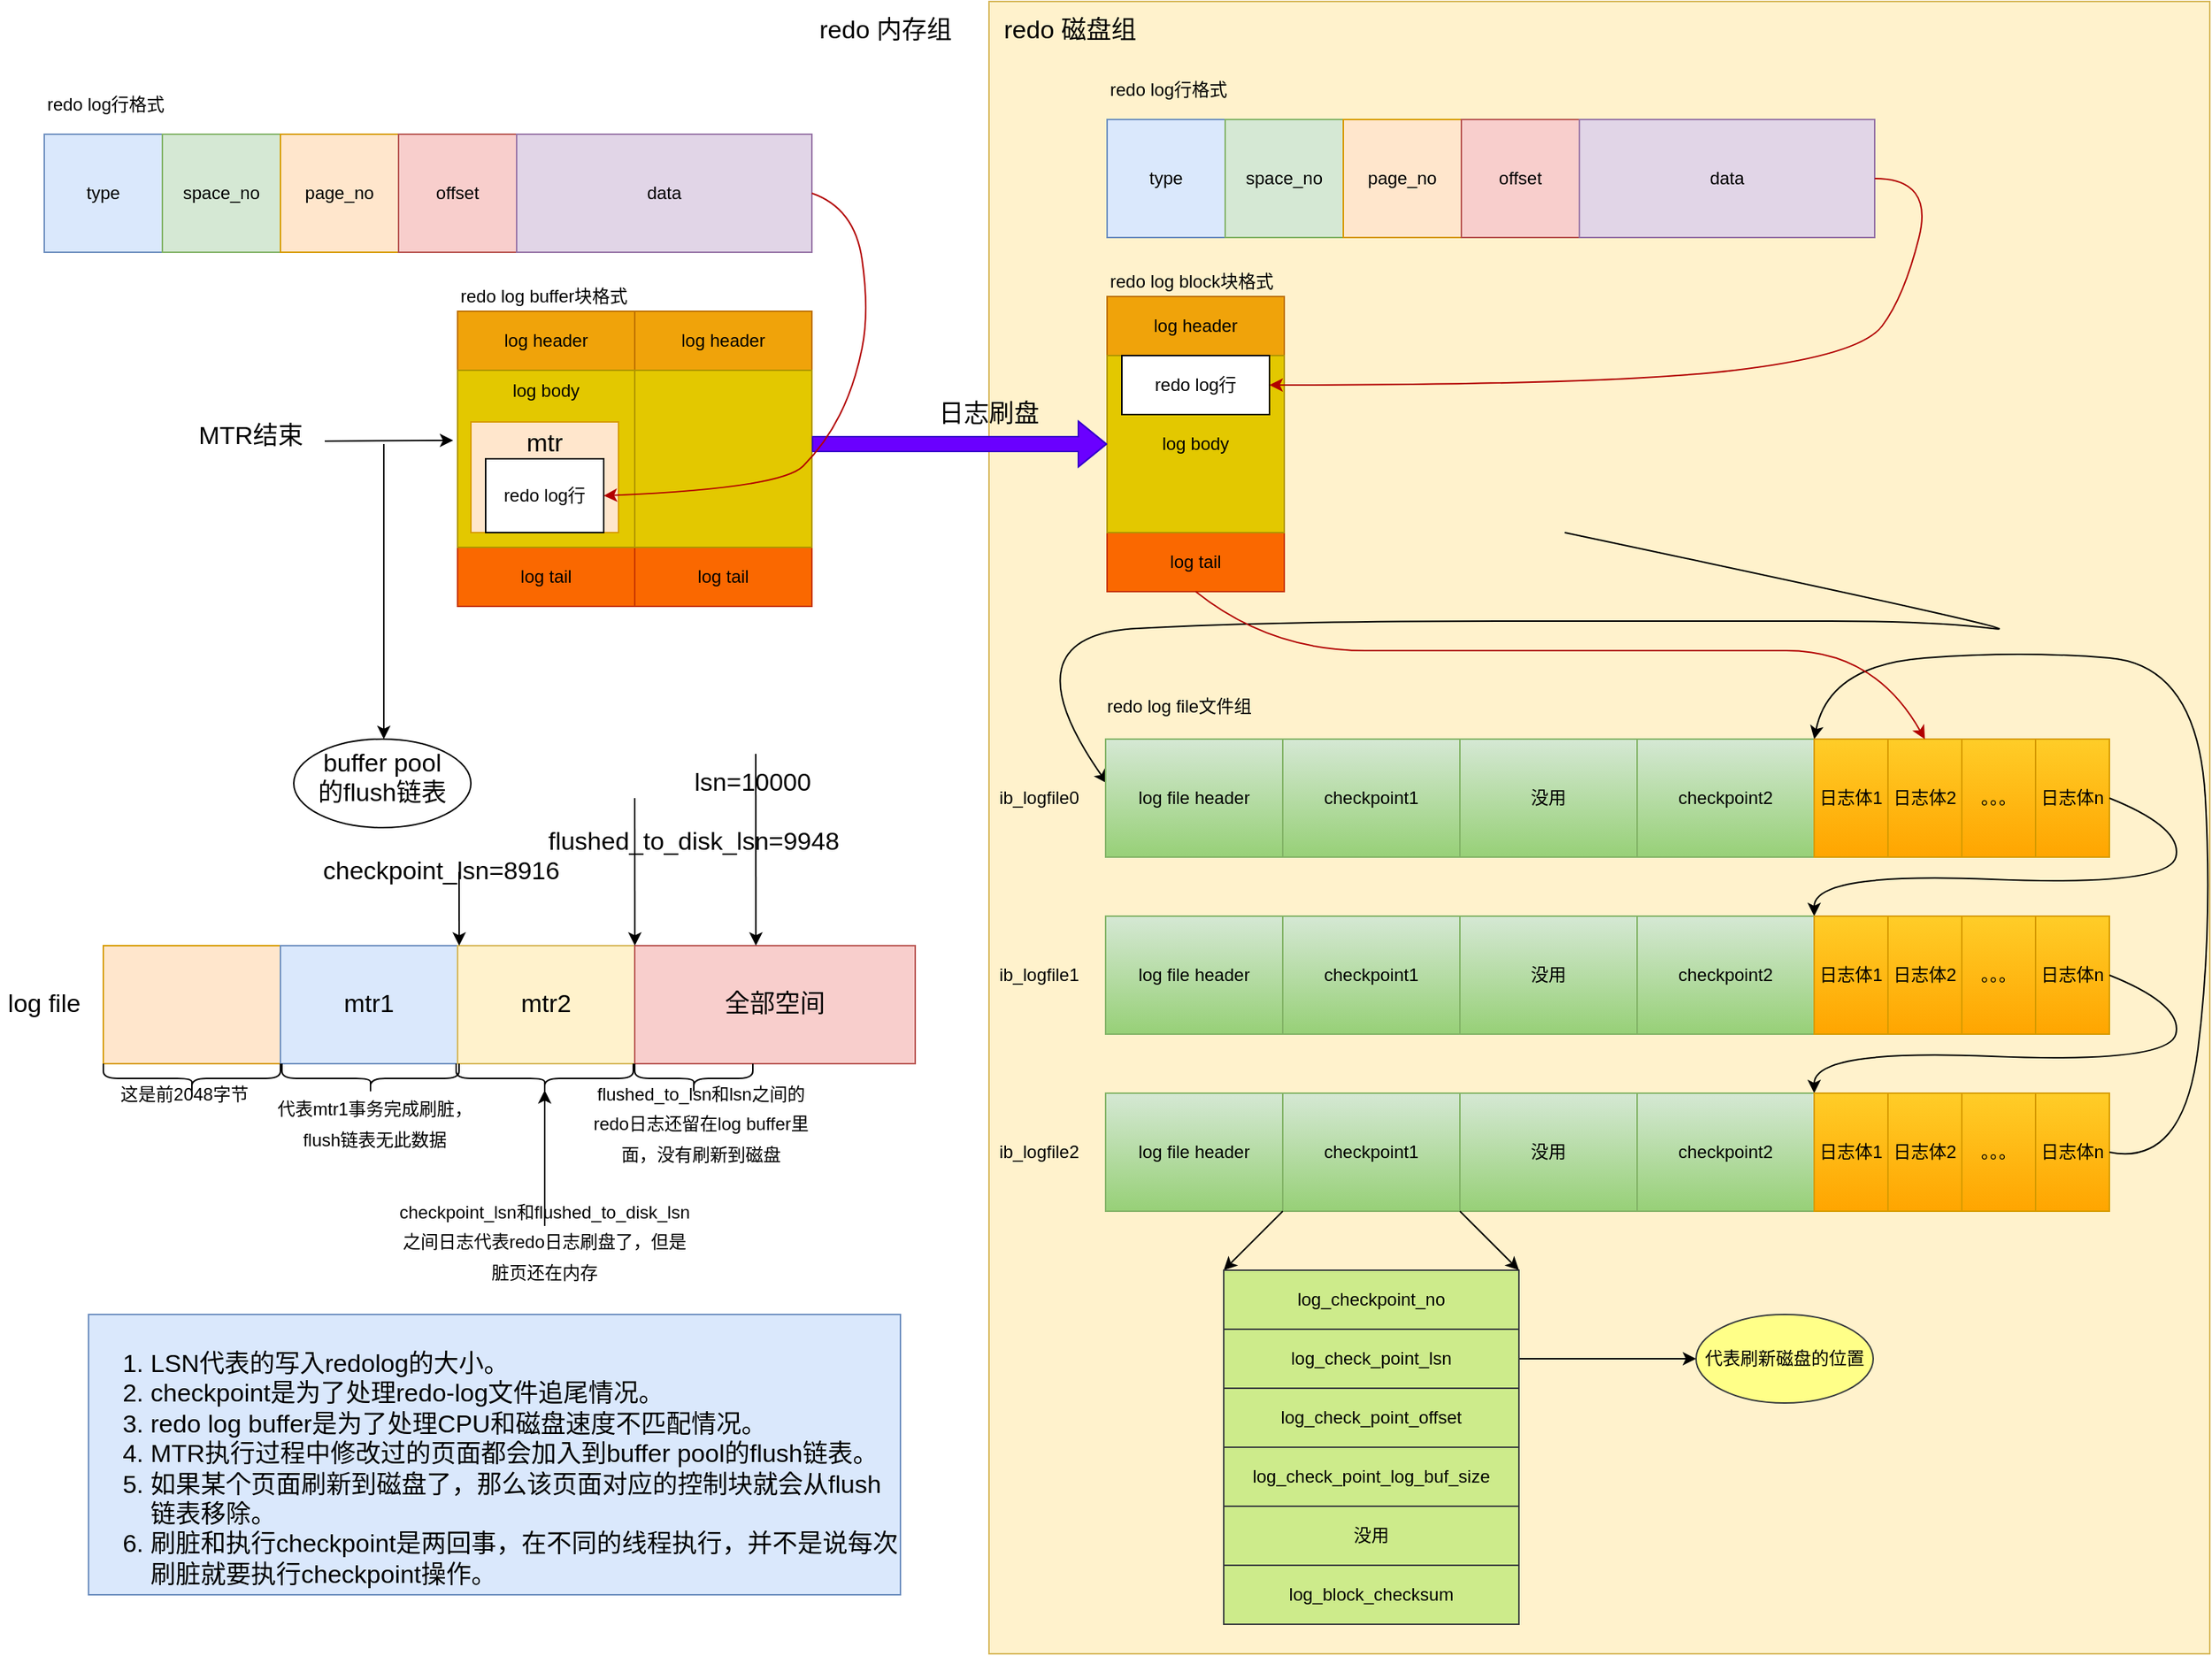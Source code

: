 <mxfile version="14.8.6" type="github">
  <diagram id="CFBNOVU3VkG_wfSF0KI7" name="Page-1">
    <mxGraphModel dx="2249" dy="758" grid="1" gridSize="10" guides="1" tooltips="1" connect="1" arrows="1" fold="1" page="1" pageScale="1" pageWidth="827" pageHeight="1169" math="0" shadow="0">
      <root>
        <mxCell id="0" />
        <mxCell id="1" parent="0" />
        <mxCell id="hLiM8OHmLuQRIlo8gQta-82" value="" style="rounded=0;whiteSpace=wrap;html=1;align=center;fillColor=#fff2cc;strokeColor=#d6b656;" vertex="1" parent="1">
          <mxGeometry y="40" width="827" height="1120" as="geometry" />
        </mxCell>
        <mxCell id="hLiM8OHmLuQRIlo8gQta-1" value="" style="rounded=0;whiteSpace=wrap;html=1;" vertex="1" parent="1">
          <mxGeometry x="80" y="120" width="520" height="80" as="geometry" />
        </mxCell>
        <mxCell id="hLiM8OHmLuQRIlo8gQta-6" value="type" style="rounded=0;whiteSpace=wrap;html=1;fillColor=#dae8fc;strokeColor=#6c8ebf;" vertex="1" parent="1">
          <mxGeometry x="80" y="120" width="80" height="80" as="geometry" />
        </mxCell>
        <mxCell id="hLiM8OHmLuQRIlo8gQta-7" value="space_no" style="rounded=0;whiteSpace=wrap;html=1;fillColor=#d5e8d4;strokeColor=#82b366;" vertex="1" parent="1">
          <mxGeometry x="160" y="120" width="80" height="80" as="geometry" />
        </mxCell>
        <mxCell id="hLiM8OHmLuQRIlo8gQta-8" value="page_no" style="rounded=0;whiteSpace=wrap;html=1;fillColor=#ffe6cc;strokeColor=#d79b00;" vertex="1" parent="1">
          <mxGeometry x="240" y="120" width="80" height="80" as="geometry" />
        </mxCell>
        <mxCell id="hLiM8OHmLuQRIlo8gQta-9" value="offset" style="rounded=0;whiteSpace=wrap;html=1;fillColor=#f8cecc;strokeColor=#b85450;" vertex="1" parent="1">
          <mxGeometry x="320" y="120" width="80" height="80" as="geometry" />
        </mxCell>
        <mxCell id="hLiM8OHmLuQRIlo8gQta-10" value="data" style="rounded=0;whiteSpace=wrap;html=1;fillColor=#e1d5e7;strokeColor=#9673a6;" vertex="1" parent="1">
          <mxGeometry x="400" y="120" width="200" height="80" as="geometry" />
        </mxCell>
        <mxCell id="hLiM8OHmLuQRIlo8gQta-11" value="redo log行格式" style="text;html=1;strokeColor=none;fillColor=none;align=left;verticalAlign=middle;whiteSpace=wrap;rounded=0;" vertex="1" parent="1">
          <mxGeometry x="80" y="90" width="130" height="20" as="geometry" />
        </mxCell>
        <mxCell id="hLiM8OHmLuQRIlo8gQta-13" value="" style="rounded=0;whiteSpace=wrap;html=1;align=left;" vertex="1" parent="1">
          <mxGeometry x="80" y="240" width="120" height="200" as="geometry" />
        </mxCell>
        <mxCell id="hLiM8OHmLuQRIlo8gQta-14" value="log header" style="rounded=0;whiteSpace=wrap;html=1;align=center;fillColor=#f0a30a;strokeColor=#BD7000;fontColor=#000000;" vertex="1" parent="1">
          <mxGeometry x="80" y="240" width="120" height="40" as="geometry" />
        </mxCell>
        <mxCell id="hLiM8OHmLuQRIlo8gQta-15" value="log tail" style="rounded=0;whiteSpace=wrap;html=1;align=center;fillColor=#fa6800;strokeColor=#C73500;fontColor=#000000;" vertex="1" parent="1">
          <mxGeometry x="80" y="400" width="120" height="40" as="geometry" />
        </mxCell>
        <mxCell id="hLiM8OHmLuQRIlo8gQta-16" value="log body" style="rounded=0;whiteSpace=wrap;html=1;align=center;fillColor=#e3c800;strokeColor=#B09500;fontColor=#000000;" vertex="1" parent="1">
          <mxGeometry x="80" y="280" width="120" height="120" as="geometry" />
        </mxCell>
        <mxCell id="hLiM8OHmLuQRIlo8gQta-17" value="redo log block块格式" style="text;html=1;strokeColor=none;fillColor=none;align=left;verticalAlign=middle;whiteSpace=wrap;rounded=0;" vertex="1" parent="1">
          <mxGeometry x="80" y="220" width="130" height="20" as="geometry" />
        </mxCell>
        <mxCell id="hLiM8OHmLuQRIlo8gQta-21" value="" style="endArrow=classic;html=1;exitX=0.992;exitY=0.42;exitDx=0;exitDy=0;exitPerimeter=0;" edge="1" parent="1">
          <mxGeometry width="50" height="50" relative="1" as="geometry">
            <mxPoint x="197.08" y="570" as="sourcePoint" />
            <mxPoint x="308.04" y="568" as="targetPoint" />
          </mxGeometry>
        </mxCell>
        <mxCell id="hLiM8OHmLuQRIlo8gQta-22" value="" style="endArrow=classic;html=1;exitX=0.992;exitY=0.42;exitDx=0;exitDy=0;exitPerimeter=0;" edge="1" parent="1">
          <mxGeometry width="50" height="50" relative="1" as="geometry">
            <mxPoint x="428.04" y="570" as="sourcePoint" />
            <mxPoint x="539" y="568" as="targetPoint" />
          </mxGeometry>
        </mxCell>
        <mxCell id="hLiM8OHmLuQRIlo8gQta-23" value="" style="curved=1;endArrow=classic;html=1;exitX=1;exitY=0.42;exitDx=0;exitDy=0;exitPerimeter=0;entryX=0;entryY=0.5;entryDx=0;entryDy=0;entryPerimeter=0;" edge="1" parent="1" source="hLiM8OHmLuQRIlo8gQta-20">
          <mxGeometry width="50" height="50" relative="1" as="geometry">
            <mxPoint x="390" y="400" as="sourcePoint" />
            <mxPoint x="80" y="570" as="targetPoint" />
            <Array as="points">
              <mxPoint x="720" y="470" />
              <mxPoint x="640" y="460" />
              <mxPoint x="500" y="460" />
              <mxPoint x="190" y="460" />
              <mxPoint x="10" y="470" />
            </Array>
          </mxGeometry>
        </mxCell>
        <mxCell id="hLiM8OHmLuQRIlo8gQta-25" value="redo log file文件组" style="text;html=1;strokeColor=none;fillColor=none;align=left;verticalAlign=middle;whiteSpace=wrap;rounded=0;" vertex="1" parent="1">
          <mxGeometry x="78.04" y="508" width="130" height="20" as="geometry" />
        </mxCell>
        <mxCell id="hLiM8OHmLuQRIlo8gQta-26" value="" style="rounded=0;whiteSpace=wrap;html=1;align=center;" vertex="1" parent="1">
          <mxGeometry x="79" y="540" width="680" height="80" as="geometry" />
        </mxCell>
        <mxCell id="hLiM8OHmLuQRIlo8gQta-27" value="log file header" style="rounded=0;whiteSpace=wrap;html=1;align=center;gradientColor=#97d077;fillColor=#d5e8d4;strokeColor=#82b366;" vertex="1" parent="1">
          <mxGeometry x="79" y="540" width="120" height="80" as="geometry" />
        </mxCell>
        <mxCell id="hLiM8OHmLuQRIlo8gQta-28" value="checkpoint1" style="rounded=0;whiteSpace=wrap;html=1;align=center;gradientColor=#97d077;fillColor=#d5e8d4;strokeColor=#82b366;" vertex="1" parent="1">
          <mxGeometry x="199" y="540" width="120" height="80" as="geometry" />
        </mxCell>
        <mxCell id="hLiM8OHmLuQRIlo8gQta-29" value="没用" style="rounded=0;whiteSpace=wrap;html=1;align=center;gradientColor=#97d077;fillColor=#d5e8d4;strokeColor=#82b366;" vertex="1" parent="1">
          <mxGeometry x="319" y="540" width="120" height="80" as="geometry" />
        </mxCell>
        <mxCell id="hLiM8OHmLuQRIlo8gQta-30" value="checkpoint2" style="rounded=0;whiteSpace=wrap;html=1;align=center;gradientColor=#97d077;fillColor=#d5e8d4;strokeColor=#82b366;" vertex="1" parent="1">
          <mxGeometry x="439" y="540" width="120" height="80" as="geometry" />
        </mxCell>
        <mxCell id="hLiM8OHmLuQRIlo8gQta-31" value="日志体1" style="rounded=0;whiteSpace=wrap;html=1;align=center;gradientColor=#ffa500;fillColor=#ffcd28;strokeColor=#d79b00;" vertex="1" parent="1">
          <mxGeometry x="559" y="540" width="50" height="80" as="geometry" />
        </mxCell>
        <mxCell id="hLiM8OHmLuQRIlo8gQta-32" value="ib_logfile0" style="text;html=1;strokeColor=none;fillColor=none;align=center;verticalAlign=middle;whiteSpace=wrap;rounded=0;" vertex="1" parent="1">
          <mxGeometry x="-1" y="570" width="70" height="20" as="geometry" />
        </mxCell>
        <mxCell id="hLiM8OHmLuQRIlo8gQta-40" value="日志体2" style="rounded=0;whiteSpace=wrap;html=1;align=center;gradientColor=#ffa500;fillColor=#ffcd28;strokeColor=#d79b00;" vertex="1" parent="1">
          <mxGeometry x="609" y="540" width="50" height="80" as="geometry" />
        </mxCell>
        <mxCell id="hLiM8OHmLuQRIlo8gQta-41" value="。。。" style="rounded=0;whiteSpace=wrap;html=1;align=center;gradientColor=#ffa500;fillColor=#ffcd28;strokeColor=#d79b00;" vertex="1" parent="1">
          <mxGeometry x="659" y="540" width="50" height="80" as="geometry" />
        </mxCell>
        <mxCell id="hLiM8OHmLuQRIlo8gQta-42" value="日志体n" style="rounded=0;whiteSpace=wrap;html=1;align=center;gradientColor=#ffa500;fillColor=#ffcd28;strokeColor=#d79b00;" vertex="1" parent="1">
          <mxGeometry x="709" y="540" width="50" height="80" as="geometry" />
        </mxCell>
        <mxCell id="hLiM8OHmLuQRIlo8gQta-43" value="" style="curved=1;endArrow=classic;html=1;exitX=1;exitY=0.5;exitDx=0;exitDy=0;entryX=0;entryY=0;entryDx=0;entryDy=0;" edge="1" parent="1" source="hLiM8OHmLuQRIlo8gQta-42">
          <mxGeometry width="50" height="50" relative="1" as="geometry">
            <mxPoint x="389" y="560" as="sourcePoint" />
            <mxPoint x="559" y="660" as="targetPoint" />
            <Array as="points">
              <mxPoint x="809" y="600" />
              <mxPoint x="799" y="640" />
              <mxPoint x="559" y="630" />
            </Array>
          </mxGeometry>
        </mxCell>
        <mxCell id="hLiM8OHmLuQRIlo8gQta-44" value="" style="rounded=0;whiteSpace=wrap;html=1;align=center;" vertex="1" parent="1">
          <mxGeometry x="79" y="660" width="680" height="80" as="geometry" />
        </mxCell>
        <mxCell id="hLiM8OHmLuQRIlo8gQta-45" value="log file header" style="rounded=0;whiteSpace=wrap;html=1;align=center;gradientColor=#97d077;fillColor=#d5e8d4;strokeColor=#82b366;" vertex="1" parent="1">
          <mxGeometry x="79" y="660" width="120" height="80" as="geometry" />
        </mxCell>
        <mxCell id="hLiM8OHmLuQRIlo8gQta-46" value="checkpoint1" style="rounded=0;whiteSpace=wrap;html=1;align=center;gradientColor=#97d077;fillColor=#d5e8d4;strokeColor=#82b366;" vertex="1" parent="1">
          <mxGeometry x="199" y="660" width="120" height="80" as="geometry" />
        </mxCell>
        <mxCell id="hLiM8OHmLuQRIlo8gQta-47" value="没用" style="rounded=0;whiteSpace=wrap;html=1;align=center;gradientColor=#97d077;fillColor=#d5e8d4;strokeColor=#82b366;" vertex="1" parent="1">
          <mxGeometry x="319" y="660" width="120" height="80" as="geometry" />
        </mxCell>
        <mxCell id="hLiM8OHmLuQRIlo8gQta-48" value="checkpoint2" style="rounded=0;whiteSpace=wrap;html=1;align=center;gradientColor=#97d077;fillColor=#d5e8d4;strokeColor=#82b366;" vertex="1" parent="1">
          <mxGeometry x="439" y="660" width="120" height="80" as="geometry" />
        </mxCell>
        <mxCell id="hLiM8OHmLuQRIlo8gQta-49" value="日志体1" style="rounded=0;whiteSpace=wrap;html=1;align=center;gradientColor=#ffa500;fillColor=#ffcd28;strokeColor=#d79b00;" vertex="1" parent="1">
          <mxGeometry x="559" y="660" width="50" height="80" as="geometry" />
        </mxCell>
        <mxCell id="hLiM8OHmLuQRIlo8gQta-50" value="ib_logfile1" style="text;html=1;strokeColor=none;fillColor=none;align=center;verticalAlign=middle;whiteSpace=wrap;rounded=0;" vertex="1" parent="1">
          <mxGeometry x="-1" y="690" width="70" height="20" as="geometry" />
        </mxCell>
        <mxCell id="hLiM8OHmLuQRIlo8gQta-51" value="日志体2" style="rounded=0;whiteSpace=wrap;html=1;align=center;gradientColor=#ffa500;fillColor=#ffcd28;strokeColor=#d79b00;" vertex="1" parent="1">
          <mxGeometry x="609" y="660" width="50" height="80" as="geometry" />
        </mxCell>
        <mxCell id="hLiM8OHmLuQRIlo8gQta-52" value="。。。" style="rounded=0;whiteSpace=wrap;html=1;align=center;gradientColor=#ffa500;fillColor=#ffcd28;strokeColor=#d79b00;" vertex="1" parent="1">
          <mxGeometry x="659" y="660" width="50" height="80" as="geometry" />
        </mxCell>
        <mxCell id="hLiM8OHmLuQRIlo8gQta-53" value="日志体n" style="rounded=0;whiteSpace=wrap;html=1;align=center;gradientColor=#ffa500;fillColor=#ffcd28;strokeColor=#d79b00;" vertex="1" parent="1">
          <mxGeometry x="709" y="660" width="50" height="80" as="geometry" />
        </mxCell>
        <mxCell id="hLiM8OHmLuQRIlo8gQta-54" value="" style="curved=1;endArrow=classic;html=1;exitX=1;exitY=0.5;exitDx=0;exitDy=0;entryX=0;entryY=0;entryDx=0;entryDy=0;" edge="1" parent="1" source="hLiM8OHmLuQRIlo8gQta-53">
          <mxGeometry width="50" height="50" relative="1" as="geometry">
            <mxPoint x="389" y="680" as="sourcePoint" />
            <mxPoint x="559" y="780" as="targetPoint" />
            <Array as="points">
              <mxPoint x="809" y="720" />
              <mxPoint x="799" y="760" />
              <mxPoint x="559" y="750" />
            </Array>
          </mxGeometry>
        </mxCell>
        <mxCell id="hLiM8OHmLuQRIlo8gQta-55" value="" style="rounded=0;whiteSpace=wrap;html=1;align=center;" vertex="1" parent="1">
          <mxGeometry x="79" y="780" width="680" height="80" as="geometry" />
        </mxCell>
        <mxCell id="hLiM8OHmLuQRIlo8gQta-56" value="log file header" style="rounded=0;whiteSpace=wrap;html=1;align=center;gradientColor=#97d077;fillColor=#d5e8d4;strokeColor=#82b366;" vertex="1" parent="1">
          <mxGeometry x="79" y="780" width="120" height="80" as="geometry" />
        </mxCell>
        <mxCell id="hLiM8OHmLuQRIlo8gQta-57" value="checkpoint1" style="rounded=0;whiteSpace=wrap;html=1;align=center;gradientColor=#97d077;fillColor=#d5e8d4;strokeColor=#82b366;" vertex="1" parent="1">
          <mxGeometry x="199" y="780" width="120" height="80" as="geometry" />
        </mxCell>
        <mxCell id="hLiM8OHmLuQRIlo8gQta-58" value="没用" style="rounded=0;whiteSpace=wrap;html=1;align=center;gradientColor=#97d077;fillColor=#d5e8d4;strokeColor=#82b366;" vertex="1" parent="1">
          <mxGeometry x="319" y="780" width="120" height="80" as="geometry" />
        </mxCell>
        <mxCell id="hLiM8OHmLuQRIlo8gQta-59" value="checkpoint2" style="rounded=0;whiteSpace=wrap;html=1;align=center;gradientColor=#97d077;fillColor=#d5e8d4;strokeColor=#82b366;" vertex="1" parent="1">
          <mxGeometry x="439" y="780" width="120" height="80" as="geometry" />
        </mxCell>
        <mxCell id="hLiM8OHmLuQRIlo8gQta-60" value="日志体1" style="rounded=0;whiteSpace=wrap;html=1;align=center;gradientColor=#ffa500;fillColor=#ffcd28;strokeColor=#d79b00;" vertex="1" parent="1">
          <mxGeometry x="559" y="780" width="50" height="80" as="geometry" />
        </mxCell>
        <mxCell id="hLiM8OHmLuQRIlo8gQta-61" value="ib_logfile2" style="text;html=1;strokeColor=none;fillColor=none;align=center;verticalAlign=middle;whiteSpace=wrap;rounded=0;" vertex="1" parent="1">
          <mxGeometry x="-1" y="810" width="70" height="20" as="geometry" />
        </mxCell>
        <mxCell id="hLiM8OHmLuQRIlo8gQta-62" value="日志体2" style="rounded=0;whiteSpace=wrap;html=1;align=center;gradientColor=#ffa500;fillColor=#ffcd28;strokeColor=#d79b00;" vertex="1" parent="1">
          <mxGeometry x="609" y="780" width="50" height="80" as="geometry" />
        </mxCell>
        <mxCell id="hLiM8OHmLuQRIlo8gQta-63" value="。。。" style="rounded=0;whiteSpace=wrap;html=1;align=center;gradientColor=#ffa500;fillColor=#ffcd28;strokeColor=#d79b00;" vertex="1" parent="1">
          <mxGeometry x="659" y="780" width="50" height="80" as="geometry" />
        </mxCell>
        <mxCell id="hLiM8OHmLuQRIlo8gQta-64" value="日志体n" style="rounded=0;whiteSpace=wrap;html=1;align=center;gradientColor=#ffa500;fillColor=#ffcd28;strokeColor=#d79b00;" vertex="1" parent="1">
          <mxGeometry x="709" y="780" width="50" height="80" as="geometry" />
        </mxCell>
        <mxCell id="hLiM8OHmLuQRIlo8gQta-65" value="" style="curved=1;endArrow=classic;html=1;exitX=1;exitY=0.5;exitDx=0;exitDy=0;entryX=0;entryY=0;entryDx=0;entryDy=0;entryPerimeter=0;" edge="1" parent="1" source="hLiM8OHmLuQRIlo8gQta-64" target="hLiM8OHmLuQRIlo8gQta-31">
          <mxGeometry width="50" height="50" relative="1" as="geometry">
            <mxPoint x="389" y="800" as="sourcePoint" />
            <mxPoint x="559" y="530" as="targetPoint" />
            <Array as="points">
              <mxPoint x="809" y="830" />
              <mxPoint x="829" y="670" />
              <mxPoint x="819" y="490" />
              <mxPoint x="699" y="480" />
              <mxPoint x="569" y="490" />
            </Array>
          </mxGeometry>
        </mxCell>
        <mxCell id="hLiM8OHmLuQRIlo8gQta-66" value="" style="endArrow=classic;html=1;exitX=0;exitY=1;exitDx=0;exitDy=0;" edge="1" parent="1">
          <mxGeometry width="50" height="50" relative="1" as="geometry">
            <mxPoint x="199" y="860" as="sourcePoint" />
            <mxPoint x="159" y="900" as="targetPoint" />
          </mxGeometry>
        </mxCell>
        <mxCell id="hLiM8OHmLuQRIlo8gQta-67" value="" style="rounded=0;whiteSpace=wrap;html=1;align=center;fillColor=#cdeb8b;strokeColor=#36393d;" vertex="1" parent="1">
          <mxGeometry x="159" y="900" width="120" height="240" as="geometry" />
        </mxCell>
        <mxCell id="hLiM8OHmLuQRIlo8gQta-68" value="log_checkpoint_no" style="rounded=0;whiteSpace=wrap;html=1;align=center;fillColor=#cdeb8b;strokeColor=#36393d;" vertex="1" parent="1">
          <mxGeometry x="159" y="900" width="200" height="40" as="geometry" />
        </mxCell>
        <mxCell id="hLiM8OHmLuQRIlo8gQta-78" value="" style="edgeStyle=orthogonalEdgeStyle;rounded=0;orthogonalLoop=1;jettySize=auto;html=1;" edge="1" parent="1" source="hLiM8OHmLuQRIlo8gQta-69" target="hLiM8OHmLuQRIlo8gQta-77">
          <mxGeometry relative="1" as="geometry" />
        </mxCell>
        <mxCell id="hLiM8OHmLuQRIlo8gQta-69" value="log_check_point_lsn" style="rounded=0;whiteSpace=wrap;html=1;align=center;fillColor=#cdeb8b;strokeColor=#36393d;" vertex="1" parent="1">
          <mxGeometry x="159" y="940" width="200" height="40" as="geometry" />
        </mxCell>
        <mxCell id="hLiM8OHmLuQRIlo8gQta-70" value="log_check_point_offset" style="rounded=0;whiteSpace=wrap;html=1;align=center;fillColor=#cdeb8b;strokeColor=#36393d;" vertex="1" parent="1">
          <mxGeometry x="159" y="980" width="200" height="40" as="geometry" />
        </mxCell>
        <mxCell id="hLiM8OHmLuQRIlo8gQta-71" value="log_check_point_log_buf_size" style="rounded=0;whiteSpace=wrap;html=1;align=center;fillColor=#cdeb8b;strokeColor=#36393d;" vertex="1" parent="1">
          <mxGeometry x="159" y="1020" width="200" height="40" as="geometry" />
        </mxCell>
        <mxCell id="hLiM8OHmLuQRIlo8gQta-72" value="没用" style="rounded=0;whiteSpace=wrap;html=1;align=center;fillColor=#cdeb8b;strokeColor=#36393d;" vertex="1" parent="1">
          <mxGeometry x="159" y="1060" width="200" height="40" as="geometry" />
        </mxCell>
        <mxCell id="hLiM8OHmLuQRIlo8gQta-73" value="log_block_checksum" style="rounded=0;whiteSpace=wrap;html=1;align=center;fillColor=#cdeb8b;strokeColor=#36393d;" vertex="1" parent="1">
          <mxGeometry x="159" y="1100" width="200" height="40" as="geometry" />
        </mxCell>
        <mxCell id="hLiM8OHmLuQRIlo8gQta-74" value="" style="endArrow=classic;html=1;exitX=0;exitY=1;exitDx=0;exitDy=0;entryX=1;entryY=0;entryDx=0;entryDy=0;" edge="1" parent="1" source="hLiM8OHmLuQRIlo8gQta-58" target="hLiM8OHmLuQRIlo8gQta-68">
          <mxGeometry width="50" height="50" relative="1" as="geometry">
            <mxPoint x="209" y="870" as="sourcePoint" />
            <mxPoint x="169" y="910" as="targetPoint" />
          </mxGeometry>
        </mxCell>
        <mxCell id="hLiM8OHmLuQRIlo8gQta-77" value="代表刷新磁盘的位置" style="ellipse;whiteSpace=wrap;html=1;rounded=0;fillColor=#ffff88;strokeColor=#36393d;" vertex="1" parent="1">
          <mxGeometry x="479" y="930" width="120" height="60" as="geometry" />
        </mxCell>
        <mxCell id="hLiM8OHmLuQRIlo8gQta-79" value="redo log行" style="rounded=0;whiteSpace=wrap;html=1;align=center;" vertex="1" parent="1">
          <mxGeometry x="90" y="280" width="100" height="40" as="geometry" />
        </mxCell>
        <mxCell id="hLiM8OHmLuQRIlo8gQta-80" value="" style="curved=1;endArrow=classic;html=1;exitX=1;exitY=0.5;exitDx=0;exitDy=0;entryX=1;entryY=0.5;entryDx=0;entryDy=0;fillColor=#e51400;strokeColor=#B20000;" edge="1" parent="1" source="hLiM8OHmLuQRIlo8gQta-10" target="hLiM8OHmLuQRIlo8gQta-79">
          <mxGeometry width="50" height="50" relative="1" as="geometry">
            <mxPoint x="390" y="200" as="sourcePoint" />
            <mxPoint x="440" y="150" as="targetPoint" />
            <Array as="points">
              <mxPoint x="640" y="160" />
              <mxPoint x="620" y="240" />
              <mxPoint x="590" y="280" />
              <mxPoint x="420" y="300" />
            </Array>
          </mxGeometry>
        </mxCell>
        <mxCell id="hLiM8OHmLuQRIlo8gQta-81" value="" style="curved=1;endArrow=classic;html=1;exitX=0.5;exitY=1;exitDx=0;exitDy=0;entryX=0.5;entryY=0;entryDx=0;entryDy=0;fillColor=#e51400;strokeColor=#B20000;" edge="1" parent="1" source="hLiM8OHmLuQRIlo8gQta-15" target="hLiM8OHmLuQRIlo8gQta-40">
          <mxGeometry width="50" height="50" relative="1" as="geometry">
            <mxPoint x="390" y="460" as="sourcePoint" />
            <mxPoint x="310" y="520" as="targetPoint" />
            <Array as="points">
              <mxPoint x="190" y="480" />
              <mxPoint x="320" y="480" />
              <mxPoint x="480" y="480" />
              <mxPoint x="600" y="480" />
            </Array>
          </mxGeometry>
        </mxCell>
        <mxCell id="hLiM8OHmLuQRIlo8gQta-83" value="redo 磁盘组" style="text;html=1;strokeColor=none;fillColor=none;align=center;verticalAlign=middle;whiteSpace=wrap;rounded=0;fontSize=17;" vertex="1" parent="1">
          <mxGeometry y="50" width="110" height="20" as="geometry" />
        </mxCell>
        <mxCell id="hLiM8OHmLuQRIlo8gQta-85" value="" style="rounded=0;whiteSpace=wrap;html=1;" vertex="1" parent="1">
          <mxGeometry x="-640" y="130" width="520" height="80" as="geometry" />
        </mxCell>
        <mxCell id="hLiM8OHmLuQRIlo8gQta-86" value="type" style="rounded=0;whiteSpace=wrap;html=1;fillColor=#dae8fc;strokeColor=#6c8ebf;" vertex="1" parent="1">
          <mxGeometry x="-640" y="130" width="80" height="80" as="geometry" />
        </mxCell>
        <mxCell id="hLiM8OHmLuQRIlo8gQta-87" value="space_no" style="rounded=0;whiteSpace=wrap;html=1;fillColor=#d5e8d4;strokeColor=#82b366;" vertex="1" parent="1">
          <mxGeometry x="-560" y="130" width="80" height="80" as="geometry" />
        </mxCell>
        <mxCell id="hLiM8OHmLuQRIlo8gQta-88" value="page_no" style="rounded=0;whiteSpace=wrap;html=1;fillColor=#ffe6cc;strokeColor=#d79b00;" vertex="1" parent="1">
          <mxGeometry x="-480" y="130" width="80" height="80" as="geometry" />
        </mxCell>
        <mxCell id="hLiM8OHmLuQRIlo8gQta-89" value="offset" style="rounded=0;whiteSpace=wrap;html=1;fillColor=#f8cecc;strokeColor=#b85450;" vertex="1" parent="1">
          <mxGeometry x="-400" y="130" width="80" height="80" as="geometry" />
        </mxCell>
        <mxCell id="hLiM8OHmLuQRIlo8gQta-90" value="data" style="rounded=0;whiteSpace=wrap;html=1;fillColor=#e1d5e7;strokeColor=#9673a6;" vertex="1" parent="1">
          <mxGeometry x="-320" y="130" width="200" height="80" as="geometry" />
        </mxCell>
        <mxCell id="hLiM8OHmLuQRIlo8gQta-91" value="redo log行格式" style="text;html=1;strokeColor=none;fillColor=none;align=left;verticalAlign=middle;whiteSpace=wrap;rounded=0;" vertex="1" parent="1">
          <mxGeometry x="-640" y="100" width="130" height="20" as="geometry" />
        </mxCell>
        <mxCell id="hLiM8OHmLuQRIlo8gQta-92" value="" style="rounded=0;whiteSpace=wrap;html=1;align=left;" vertex="1" parent="1">
          <mxGeometry x="-360" y="250" width="120" height="200" as="geometry" />
        </mxCell>
        <mxCell id="hLiM8OHmLuQRIlo8gQta-93" value="log header" style="rounded=0;whiteSpace=wrap;html=1;align=center;fillColor=#f0a30a;strokeColor=#BD7000;fontColor=#000000;" vertex="1" parent="1">
          <mxGeometry x="-360" y="250" width="120" height="40" as="geometry" />
        </mxCell>
        <mxCell id="hLiM8OHmLuQRIlo8gQta-94" value="log tail" style="rounded=0;whiteSpace=wrap;html=1;align=center;fillColor=#fa6800;strokeColor=#C73500;fontColor=#000000;" vertex="1" parent="1">
          <mxGeometry x="-360" y="410" width="120" height="40" as="geometry" />
        </mxCell>
        <mxCell id="hLiM8OHmLuQRIlo8gQta-95" value="&lt;div&gt;&lt;span&gt;log body&lt;/span&gt;&lt;/div&gt;" style="rounded=0;whiteSpace=wrap;html=1;align=center;fillColor=#e3c800;strokeColor=#B09500;fontColor=#000000;verticalAlign=top;" vertex="1" parent="1">
          <mxGeometry x="-360" y="290" width="120" height="120" as="geometry" />
        </mxCell>
        <mxCell id="hLiM8OHmLuQRIlo8gQta-96" value="redo log buffer块格式" style="text;html=1;strokeColor=none;fillColor=none;align=left;verticalAlign=middle;whiteSpace=wrap;rounded=0;" vertex="1" parent="1">
          <mxGeometry x="-360" y="230" width="130" height="20" as="geometry" />
        </mxCell>
        <mxCell id="hLiM8OHmLuQRIlo8gQta-147" value="redo 内存组" style="text;html=1;strokeColor=none;fillColor=none;align=center;verticalAlign=middle;whiteSpace=wrap;rounded=0;fontSize=17;" vertex="1" parent="1">
          <mxGeometry x="-120" y="50" width="100" height="20" as="geometry" />
        </mxCell>
        <mxCell id="hLiM8OHmLuQRIlo8gQta-148" value="" style="rounded=0;whiteSpace=wrap;html=1;align=left;" vertex="1" parent="1">
          <mxGeometry x="-240" y="250" width="120" height="200" as="geometry" />
        </mxCell>
        <mxCell id="hLiM8OHmLuQRIlo8gQta-149" value="log header" style="rounded=0;whiteSpace=wrap;html=1;align=center;fillColor=#f0a30a;strokeColor=#BD7000;fontColor=#000000;" vertex="1" parent="1">
          <mxGeometry x="-240" y="250" width="120" height="40" as="geometry" />
        </mxCell>
        <mxCell id="hLiM8OHmLuQRIlo8gQta-150" value="log tail" style="rounded=0;whiteSpace=wrap;html=1;align=center;fillColor=#fa6800;strokeColor=#C73500;fontColor=#000000;" vertex="1" parent="1">
          <mxGeometry x="-240" y="410" width="120" height="40" as="geometry" />
        </mxCell>
        <mxCell id="hLiM8OHmLuQRIlo8gQta-151" value="" style="rounded=0;whiteSpace=wrap;html=1;align=center;fillColor=#e3c800;strokeColor=#B09500;fontColor=#000000;" vertex="1" parent="1">
          <mxGeometry x="-240" y="290" width="120" height="120" as="geometry" />
        </mxCell>
        <mxCell id="hLiM8OHmLuQRIlo8gQta-154" value="" style="rounded=0;whiteSpace=wrap;html=1;align=center;fillColor=#ffe6cc;strokeColor=#d79b00;" vertex="1" parent="1">
          <mxGeometry x="-351" y="325" width="100" height="75" as="geometry" />
        </mxCell>
        <mxCell id="hLiM8OHmLuQRIlo8gQta-155" value="mtr" style="text;html=1;strokeColor=none;fillColor=none;align=center;verticalAlign=middle;whiteSpace=wrap;rounded=0;fontSize=17;" vertex="1" parent="1">
          <mxGeometry x="-321" y="330" width="40" height="20" as="geometry" />
        </mxCell>
        <mxCell id="hLiM8OHmLuQRIlo8gQta-156" value="redo log行" style="rounded=0;whiteSpace=wrap;html=1;align=center;" vertex="1" parent="1">
          <mxGeometry x="-341" y="350" width="80" height="50" as="geometry" />
        </mxCell>
        <mxCell id="hLiM8OHmLuQRIlo8gQta-161" value="&lt;ol&gt;&lt;li&gt;LSN代表的写入redolog的大小。&lt;/li&gt;&lt;li&gt;checkpoint是为了处理redo-log文件追尾情况。&lt;/li&gt;&lt;li&gt;redo log buffer是为了处理CPU和磁盘速度不匹配情况。&lt;/li&gt;&lt;li&gt;MTR执行过程中修改过的页面都会加入到buffer pool的flush链表。&lt;/li&gt;&lt;li&gt;如果某个页面刷新到磁盘了，那么该页面对应的控制块就会从flush链表移除。&lt;/li&gt;&lt;li&gt;刷脏和执行checkpoint是两回事，在不同的线程执行，并不是说每次刷脏就要执行checkpoint操作。&lt;/li&gt;&lt;/ol&gt;" style="rounded=0;whiteSpace=wrap;html=1;fontSize=17;align=left;verticalAlign=top;fillColor=#dae8fc;strokeColor=#6c8ebf;" vertex="1" parent="1">
          <mxGeometry x="-610" y="930" width="550" height="190" as="geometry" />
        </mxCell>
        <mxCell id="hLiM8OHmLuQRIlo8gQta-162" value="日志刷盘" style="text;html=1;strokeColor=none;fillColor=none;align=center;verticalAlign=middle;whiteSpace=wrap;rounded=0;fontSize=17;" vertex="1" parent="1">
          <mxGeometry x="-40" y="310" width="80" height="20" as="geometry" />
        </mxCell>
        <mxCell id="hLiM8OHmLuQRIlo8gQta-163" value="" style="shape=flexArrow;endArrow=classic;html=1;fontSize=17;fillColor=#6a00ff;strokeColor=#3700CC;" edge="1" parent="1" target="hLiM8OHmLuQRIlo8gQta-16">
          <mxGeometry width="50" height="50" relative="1" as="geometry">
            <mxPoint x="-120" y="340" as="sourcePoint" />
            <mxPoint x="50" y="320" as="targetPoint" />
            <Array as="points">
              <mxPoint x="20" y="340" />
            </Array>
          </mxGeometry>
        </mxCell>
        <mxCell id="hLiM8OHmLuQRIlo8gQta-145" value="" style="curved=1;endArrow=classic;html=1;exitX=1;exitY=0.5;exitDx=0;exitDy=0;fillColor=#e51400;strokeColor=#B20000;entryX=1;entryY=0.5;entryDx=0;entryDy=0;" edge="1" parent="1" source="hLiM8OHmLuQRIlo8gQta-90" target="hLiM8OHmLuQRIlo8gQta-156">
          <mxGeometry width="50" height="50" relative="1" as="geometry">
            <mxPoint x="-330" y="210" as="sourcePoint" />
            <mxPoint x="-321" y="390" as="targetPoint" />
            <Array as="points">
              <mxPoint x="-91" y="180" />
              <mxPoint x="-81" y="250" />
              <mxPoint x="-91" y="300" />
              <mxPoint x="-111" y="340" />
              <mxPoint x="-141" y="370" />
            </Array>
          </mxGeometry>
        </mxCell>
        <mxCell id="hLiM8OHmLuQRIlo8gQta-164" value="" style="endArrow=classic;html=1;fontSize=17;" edge="1" parent="1">
          <mxGeometry width="50" height="50" relative="1" as="geometry">
            <mxPoint x="-450" y="338" as="sourcePoint" />
            <mxPoint x="-363" y="337.5" as="targetPoint" />
          </mxGeometry>
        </mxCell>
        <mxCell id="hLiM8OHmLuQRIlo8gQta-165" value="MTR结束" style="text;html=1;strokeColor=none;fillColor=none;align=center;verticalAlign=middle;whiteSpace=wrap;rounded=0;fontSize=17;" vertex="1" parent="1">
          <mxGeometry x="-540" y="325" width="80" height="20" as="geometry" />
        </mxCell>
        <mxCell id="hLiM8OHmLuQRIlo8gQta-167" value="" style="endArrow=classic;html=1;fontSize=17;" edge="1" parent="1">
          <mxGeometry width="50" height="50" relative="1" as="geometry">
            <mxPoint x="-410" y="340" as="sourcePoint" />
            <mxPoint x="-410" y="540" as="targetPoint" />
          </mxGeometry>
        </mxCell>
        <mxCell id="hLiM8OHmLuQRIlo8gQta-168" value="buffer pool&lt;br&gt;的flush链表" style="ellipse;whiteSpace=wrap;html=1;rounded=0;fontSize=17;gradientColor=none;align=center;verticalAlign=top;" vertex="1" parent="1">
          <mxGeometry x="-471" y="540" width="120" height="60" as="geometry" />
        </mxCell>
        <mxCell id="hLiM8OHmLuQRIlo8gQta-169" value="" style="rounded=0;whiteSpace=wrap;html=1;fontSize=17;gradientColor=none;align=center;verticalAlign=top;" vertex="1" parent="1">
          <mxGeometry x="-600" y="680" width="550" height="80" as="geometry" />
        </mxCell>
        <mxCell id="hLiM8OHmLuQRIlo8gQta-170" value="" style="rounded=0;whiteSpace=wrap;html=1;fontSize=17;align=center;verticalAlign=top;fillColor=#ffe6cc;strokeColor=#d79b00;" vertex="1" parent="1">
          <mxGeometry x="-600" y="680" width="120" height="80" as="geometry" />
        </mxCell>
        <mxCell id="hLiM8OHmLuQRIlo8gQta-171" value="mtr1" style="rounded=0;whiteSpace=wrap;html=1;fontSize=17;align=center;verticalAlign=middle;fillColor=#dae8fc;strokeColor=#6c8ebf;" vertex="1" parent="1">
          <mxGeometry x="-480" y="680" width="120" height="80" as="geometry" />
        </mxCell>
        <mxCell id="hLiM8OHmLuQRIlo8gQta-172" value="mtr2" style="rounded=0;whiteSpace=wrap;html=1;fontSize=17;align=center;verticalAlign=middle;fillColor=#fff2cc;strokeColor=#d6b656;" vertex="1" parent="1">
          <mxGeometry x="-360" y="680" width="120" height="80" as="geometry" />
        </mxCell>
        <mxCell id="hLiM8OHmLuQRIlo8gQta-173" value="全部空间" style="rounded=0;whiteSpace=wrap;html=1;fontSize=17;align=center;verticalAlign=middle;fillColor=#f8cecc;strokeColor=#b85450;" vertex="1" parent="1">
          <mxGeometry x="-240" y="680" width="190" height="80" as="geometry" />
        </mxCell>
        <mxCell id="hLiM8OHmLuQRIlo8gQta-174" value="" style="shape=curlyBracket;whiteSpace=wrap;html=1;rounded=1;flipH=1;fontSize=17;gradientColor=none;align=center;verticalAlign=top;rotation=90;" vertex="1" parent="1">
          <mxGeometry x="-550" y="710" width="20" height="120" as="geometry" />
        </mxCell>
        <mxCell id="hLiM8OHmLuQRIlo8gQta-175" value="log file" style="text;html=1;strokeColor=none;fillColor=none;align=center;verticalAlign=middle;whiteSpace=wrap;rounded=0;fontSize=17;" vertex="1" parent="1">
          <mxGeometry x="-670" y="710" width="60" height="20" as="geometry" />
        </mxCell>
        <mxCell id="hLiM8OHmLuQRIlo8gQta-176" value="&lt;font style=&quot;font-size: 12px&quot;&gt;这是前2048字节&lt;/font&gt;" style="text;html=1;strokeColor=none;fillColor=none;align=center;verticalAlign=middle;whiteSpace=wrap;rounded=0;fontSize=17;" vertex="1" parent="1">
          <mxGeometry x="-600" y="770" width="110" height="20" as="geometry" />
        </mxCell>
        <mxCell id="hLiM8OHmLuQRIlo8gQta-177" value="" style="endArrow=classic;html=1;fontSize=17;entryX=0.432;entryY=0;entryDx=0;entryDy=0;entryPerimeter=0;" edge="1" parent="1" target="hLiM8OHmLuQRIlo8gQta-173">
          <mxGeometry width="50" height="50" relative="1" as="geometry">
            <mxPoint x="-158" y="550" as="sourcePoint" />
            <mxPoint x="-80" y="700" as="targetPoint" />
          </mxGeometry>
        </mxCell>
        <mxCell id="hLiM8OHmLuQRIlo8gQta-178" value="lsn=10000" style="text;html=1;strokeColor=none;fillColor=none;align=center;verticalAlign=middle;whiteSpace=wrap;rounded=0;fontSize=17;" vertex="1" parent="1">
          <mxGeometry x="-180" y="560" width="40" height="20" as="geometry" />
        </mxCell>
        <mxCell id="hLiM8OHmLuQRIlo8gQta-179" value="" style="endArrow=classic;html=1;fontSize=17;entryX=0.432;entryY=0;entryDx=0;entryDy=0;entryPerimeter=0;" edge="1" parent="1">
          <mxGeometry width="50" height="50" relative="1" as="geometry">
            <mxPoint x="-240" y="580" as="sourcePoint" />
            <mxPoint x="-239.92" y="680" as="targetPoint" />
          </mxGeometry>
        </mxCell>
        <mxCell id="hLiM8OHmLuQRIlo8gQta-180" value="flushed_to_disk_lsn=9948" style="text;html=1;strokeColor=none;fillColor=none;align=center;verticalAlign=middle;whiteSpace=wrap;rounded=0;fontSize=17;" vertex="1" parent="1">
          <mxGeometry x="-220" y="600" width="40" height="20" as="geometry" />
        </mxCell>
        <mxCell id="hLiM8OHmLuQRIlo8gQta-182" value="" style="endArrow=classic;html=1;fontSize=17;entryX=0.432;entryY=0;entryDx=0;entryDy=0;entryPerimeter=0;" edge="1" parent="1">
          <mxGeometry width="50" height="50" relative="1" as="geometry">
            <mxPoint x="-359" y="630" as="sourcePoint" />
            <mxPoint x="-358.92" y="680" as="targetPoint" />
          </mxGeometry>
        </mxCell>
        <mxCell id="hLiM8OHmLuQRIlo8gQta-186" value="checkpoint_lsn=8916" style="text;html=1;strokeColor=none;fillColor=none;align=center;verticalAlign=middle;whiteSpace=wrap;rounded=0;fontSize=17;" vertex="1" parent="1">
          <mxGeometry x="-391" y="620" width="40" height="20" as="geometry" />
        </mxCell>
        <mxCell id="hLiM8OHmLuQRIlo8gQta-188" value="" style="shape=curlyBracket;whiteSpace=wrap;html=1;rounded=1;flipH=1;fontSize=17;gradientColor=none;align=center;verticalAlign=top;rotation=90;" vertex="1" parent="1">
          <mxGeometry x="-210" y="730" width="20" height="80" as="geometry" />
        </mxCell>
        <mxCell id="hLiM8OHmLuQRIlo8gQta-189" value="&lt;span style=&quot;font-size: 12px&quot;&gt;flushed_to_lsn和lsn之间的redo日志还留在log buffer里面，没有刷新到磁盘&lt;/span&gt;" style="text;html=1;strokeColor=none;fillColor=none;align=center;verticalAlign=middle;whiteSpace=wrap;rounded=0;fontSize=17;" vertex="1" parent="1">
          <mxGeometry x="-270" y="780" width="150" height="40" as="geometry" />
        </mxCell>
        <mxCell id="hLiM8OHmLuQRIlo8gQta-190" value="" style="shape=curlyBracket;whiteSpace=wrap;html=1;rounded=1;flipH=1;fontSize=17;gradientColor=none;align=center;verticalAlign=top;rotation=90;" vertex="1" parent="1">
          <mxGeometry x="-311" y="710" width="20" height="120" as="geometry" />
        </mxCell>
        <mxCell id="hLiM8OHmLuQRIlo8gQta-191" value="&lt;font style=&quot;font-size: 12px&quot;&gt;checkpoint_lsn和flushed_to_disk_lsn之间日志代表redo日志刷盘了，但是脏页还在内存&lt;/font&gt;" style="text;html=1;strokeColor=none;fillColor=none;align=center;verticalAlign=middle;whiteSpace=wrap;rounded=0;fontSize=17;" vertex="1" parent="1">
          <mxGeometry x="-401" y="870" width="200" height="20" as="geometry" />
        </mxCell>
        <mxCell id="hLiM8OHmLuQRIlo8gQta-192" value="" style="endArrow=classic;html=1;fontSize=17;exitX=0.5;exitY=0;exitDx=0;exitDy=0;entryX=0.1;entryY=0.5;entryDx=0;entryDy=0;entryPerimeter=0;" edge="1" parent="1" source="hLiM8OHmLuQRIlo8gQta-191" target="hLiM8OHmLuQRIlo8gQta-190">
          <mxGeometry width="50" height="50" relative="1" as="geometry">
            <mxPoint x="-130" y="770" as="sourcePoint" />
            <mxPoint x="-295" y="780" as="targetPoint" />
          </mxGeometry>
        </mxCell>
        <mxCell id="hLiM8OHmLuQRIlo8gQta-193" value="" style="shape=curlyBracket;whiteSpace=wrap;html=1;rounded=1;flipH=1;fontSize=17;gradientColor=none;align=center;verticalAlign=top;rotation=90;" vertex="1" parent="1">
          <mxGeometry x="-429" y="710" width="20" height="120" as="geometry" />
        </mxCell>
        <mxCell id="hLiM8OHmLuQRIlo8gQta-195" value="&lt;span style=&quot;font-size: 12px&quot;&gt;代表mtr1事务完成刷脏，flush链表无此数据&lt;/span&gt;" style="text;html=1;strokeColor=none;fillColor=none;align=center;verticalAlign=middle;whiteSpace=wrap;rounded=0;fontSize=17;" vertex="1" parent="1">
          <mxGeometry x="-491" y="780" width="150" height="40" as="geometry" />
        </mxCell>
      </root>
    </mxGraphModel>
  </diagram>
</mxfile>
